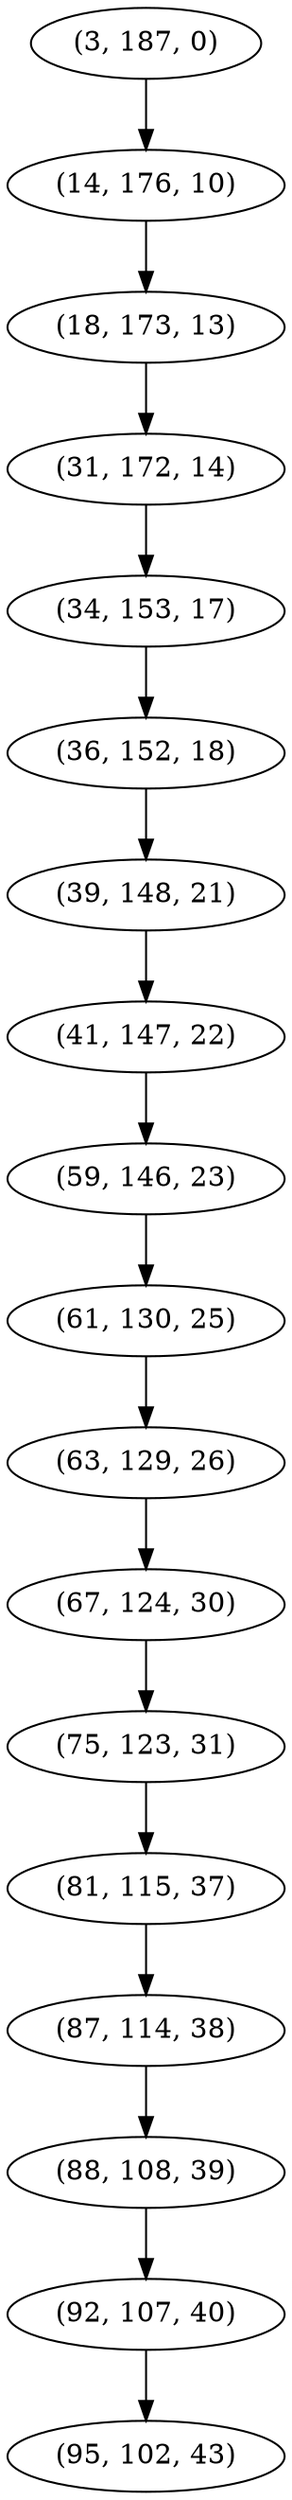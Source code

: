 digraph tree {
    "(3, 187, 0)";
    "(14, 176, 10)";
    "(18, 173, 13)";
    "(31, 172, 14)";
    "(34, 153, 17)";
    "(36, 152, 18)";
    "(39, 148, 21)";
    "(41, 147, 22)";
    "(59, 146, 23)";
    "(61, 130, 25)";
    "(63, 129, 26)";
    "(67, 124, 30)";
    "(75, 123, 31)";
    "(81, 115, 37)";
    "(87, 114, 38)";
    "(88, 108, 39)";
    "(92, 107, 40)";
    "(95, 102, 43)";
    "(3, 187, 0)" -> "(14, 176, 10)";
    "(14, 176, 10)" -> "(18, 173, 13)";
    "(18, 173, 13)" -> "(31, 172, 14)";
    "(31, 172, 14)" -> "(34, 153, 17)";
    "(34, 153, 17)" -> "(36, 152, 18)";
    "(36, 152, 18)" -> "(39, 148, 21)";
    "(39, 148, 21)" -> "(41, 147, 22)";
    "(41, 147, 22)" -> "(59, 146, 23)";
    "(59, 146, 23)" -> "(61, 130, 25)";
    "(61, 130, 25)" -> "(63, 129, 26)";
    "(63, 129, 26)" -> "(67, 124, 30)";
    "(67, 124, 30)" -> "(75, 123, 31)";
    "(75, 123, 31)" -> "(81, 115, 37)";
    "(81, 115, 37)" -> "(87, 114, 38)";
    "(87, 114, 38)" -> "(88, 108, 39)";
    "(88, 108, 39)" -> "(92, 107, 40)";
    "(92, 107, 40)" -> "(95, 102, 43)";
}

